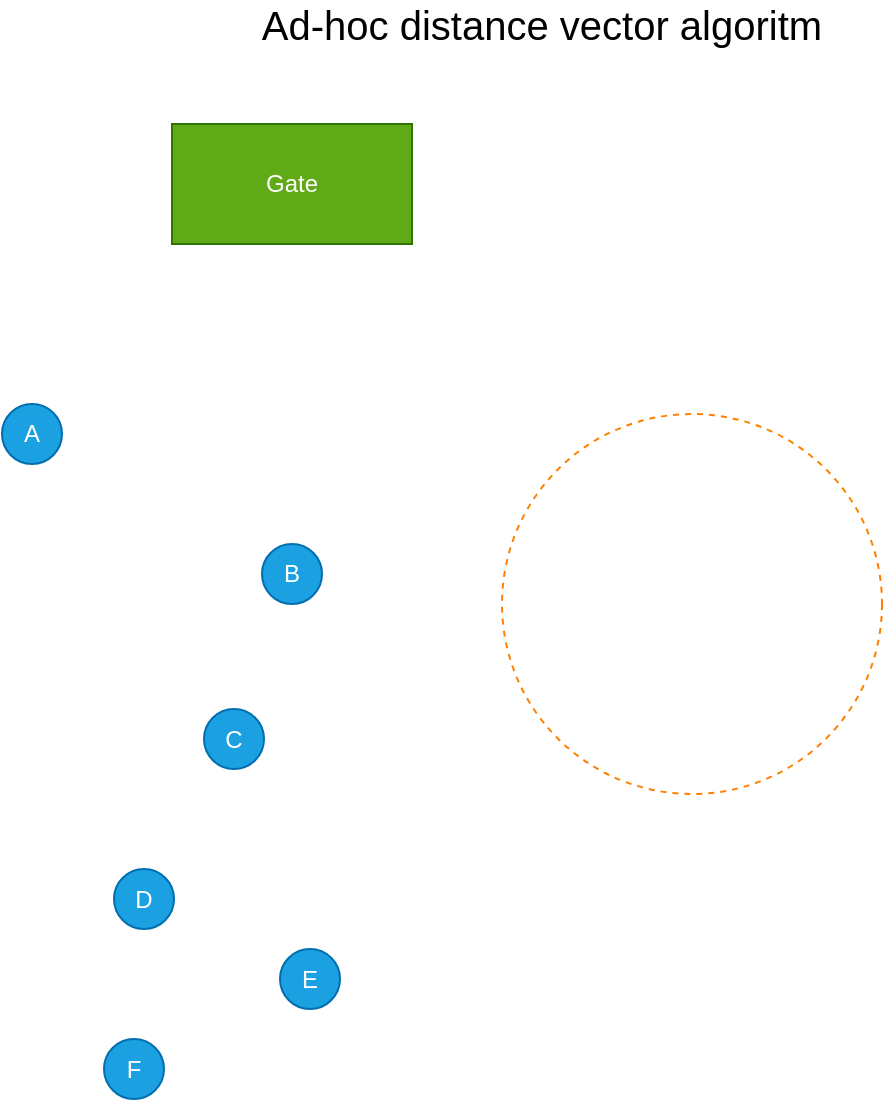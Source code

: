 <mxfile version="11.1.1" type="device"><diagram id="naaiKsBpg07GojPWDqP1" name="ADHOC"><mxGraphModel dx="980" dy="613" grid="1" gridSize="10" guides="1" tooltips="1" connect="1" arrows="1" fold="1" page="1" pageScale="1" pageWidth="827" pageHeight="1169" math="0" shadow="0"><root><mxCell id="0"/><mxCell id="1" parent="0"/><mxCell id="m1dKMmuyPuaPdOINdN3V-9" value="" style="ellipse;whiteSpace=wrap;html=1;aspect=fixed;fontSize=20;dashed=1;strokeColor=#FF8000;" vertex="1" parent="1"><mxGeometry x="380" y="225" width="190" height="190" as="geometry"/></mxCell><mxCell id="m1dKMmuyPuaPdOINdN3V-1" value="Gate" style="rounded=0;whiteSpace=wrap;html=1;fillColor=#60a917;strokeColor=#2D7600;fontColor=#ffffff;" vertex="1" parent="1"><mxGeometry x="215" y="80" width="120" height="60" as="geometry"/></mxCell><mxCell id="m1dKMmuyPuaPdOINdN3V-2" value="A" style="ellipse;whiteSpace=wrap;html=1;aspect=fixed;fillColor=#1ba1e2;strokeColor=#006EAF;fontColor=#ffffff;" vertex="1" parent="1"><mxGeometry x="130" y="220" width="30" height="30" as="geometry"/></mxCell><mxCell id="m1dKMmuyPuaPdOINdN3V-3" value="B" style="ellipse;whiteSpace=wrap;html=1;aspect=fixed;fillColor=#1ba1e2;strokeColor=#006EAF;fontColor=#ffffff;" vertex="1" parent="1"><mxGeometry x="260" y="290" width="30" height="30" as="geometry"/></mxCell><mxCell id="m1dKMmuyPuaPdOINdN3V-4" value="D" style="ellipse;whiteSpace=wrap;html=1;aspect=fixed;fillColor=#1ba1e2;strokeColor=#006EAF;fontColor=#ffffff;" vertex="1" parent="1"><mxGeometry x="186" y="452.5" width="30" height="30" as="geometry"/></mxCell><mxCell id="m1dKMmuyPuaPdOINdN3V-5" value="F" style="ellipse;whiteSpace=wrap;html=1;aspect=fixed;fillColor=#1ba1e2;strokeColor=#006EAF;fontColor=#ffffff;" vertex="1" parent="1"><mxGeometry x="181" y="537.5" width="30" height="30" as="geometry"/></mxCell><mxCell id="m1dKMmuyPuaPdOINdN3V-6" value="E" style="ellipse;whiteSpace=wrap;html=1;aspect=fixed;fillColor=#1ba1e2;strokeColor=#006EAF;fontColor=#ffffff;" vertex="1" parent="1"><mxGeometry x="269" y="492.5" width="30" height="30" as="geometry"/></mxCell><mxCell id="m1dKMmuyPuaPdOINdN3V-7" value="C" style="ellipse;whiteSpace=wrap;html=1;aspect=fixed;fillColor=#1ba1e2;strokeColor=#006EAF;fontColor=#ffffff;" vertex="1" parent="1"><mxGeometry x="231" y="372.5" width="30" height="30" as="geometry"/></mxCell><mxCell id="m1dKMmuyPuaPdOINdN3V-8" value="Ad-hoc distance vector algoritm" style="text;html=1;strokeColor=none;fillColor=none;align=center;verticalAlign=middle;whiteSpace=wrap;rounded=0;fontSize=20;" vertex="1" parent="1"><mxGeometry x="230" y="20" width="340" height="20" as="geometry"/></mxCell></root></mxGraphModel></diagram></mxfile>